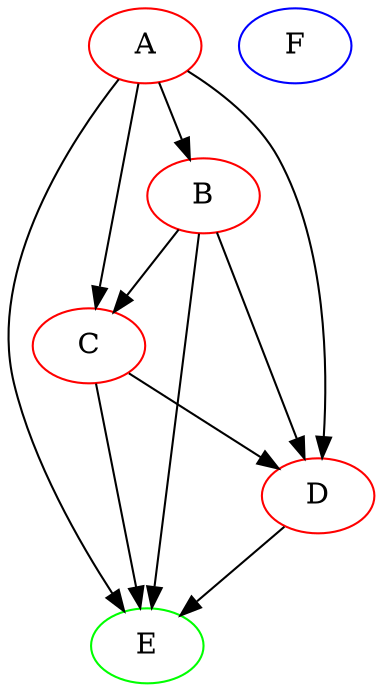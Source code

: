 digraph {
A [color=red];
B [color=red];
C [color=red];
D [color=red];
E [color=green];
F [color=blue];
A -> B;
A -> C;
A -> D;
A -> E;
B -> C;
B -> D;
B -> E;
C -> D;
C -> E;
D -> E;
}
